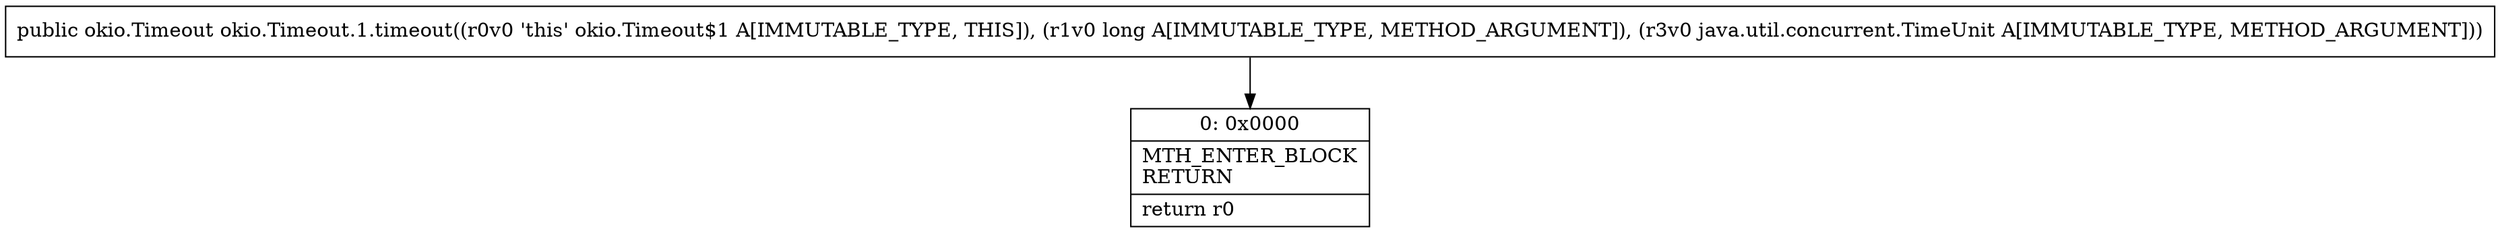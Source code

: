 digraph "CFG forokio.Timeout.1.timeout(JLjava\/util\/concurrent\/TimeUnit;)Lokio\/Timeout;" {
Node_0 [shape=record,label="{0\:\ 0x0000|MTH_ENTER_BLOCK\lRETURN\l|return r0\l}"];
MethodNode[shape=record,label="{public okio.Timeout okio.Timeout.1.timeout((r0v0 'this' okio.Timeout$1 A[IMMUTABLE_TYPE, THIS]), (r1v0 long A[IMMUTABLE_TYPE, METHOD_ARGUMENT]), (r3v0 java.util.concurrent.TimeUnit A[IMMUTABLE_TYPE, METHOD_ARGUMENT])) }"];
MethodNode -> Node_0;
}


